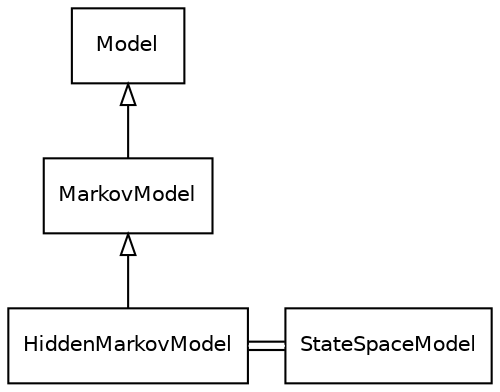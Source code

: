 digraph {
  splines=ortho
  concentrate=true
  rankdir=BT
  node [shape=box,fontname=Helvetica,fontsize=10,margin="0.1,0.01"]
  edge [arrowhead=empty]

  Model [href="../classes/Model/",target="_top"]
  MarkovModel [href="../classes/MarkovModel/",target="_top"]
  HiddenMarkovModel [href="../classes/HiddenMarkovModel/",target="_top"]
  StateSpaceModel [href="../classes/StateSpaceModel/",target="_top"]

  MarkovModel -> Model
  HiddenMarkovModel -> MarkovModel

  edge [arrowhead=none,color="black:white:black"]
  StateSpaceModel -> HiddenMarkovModel [constraint=false]

  {rank=same; StateSpaceModel; HiddenMarkovModel}
}
